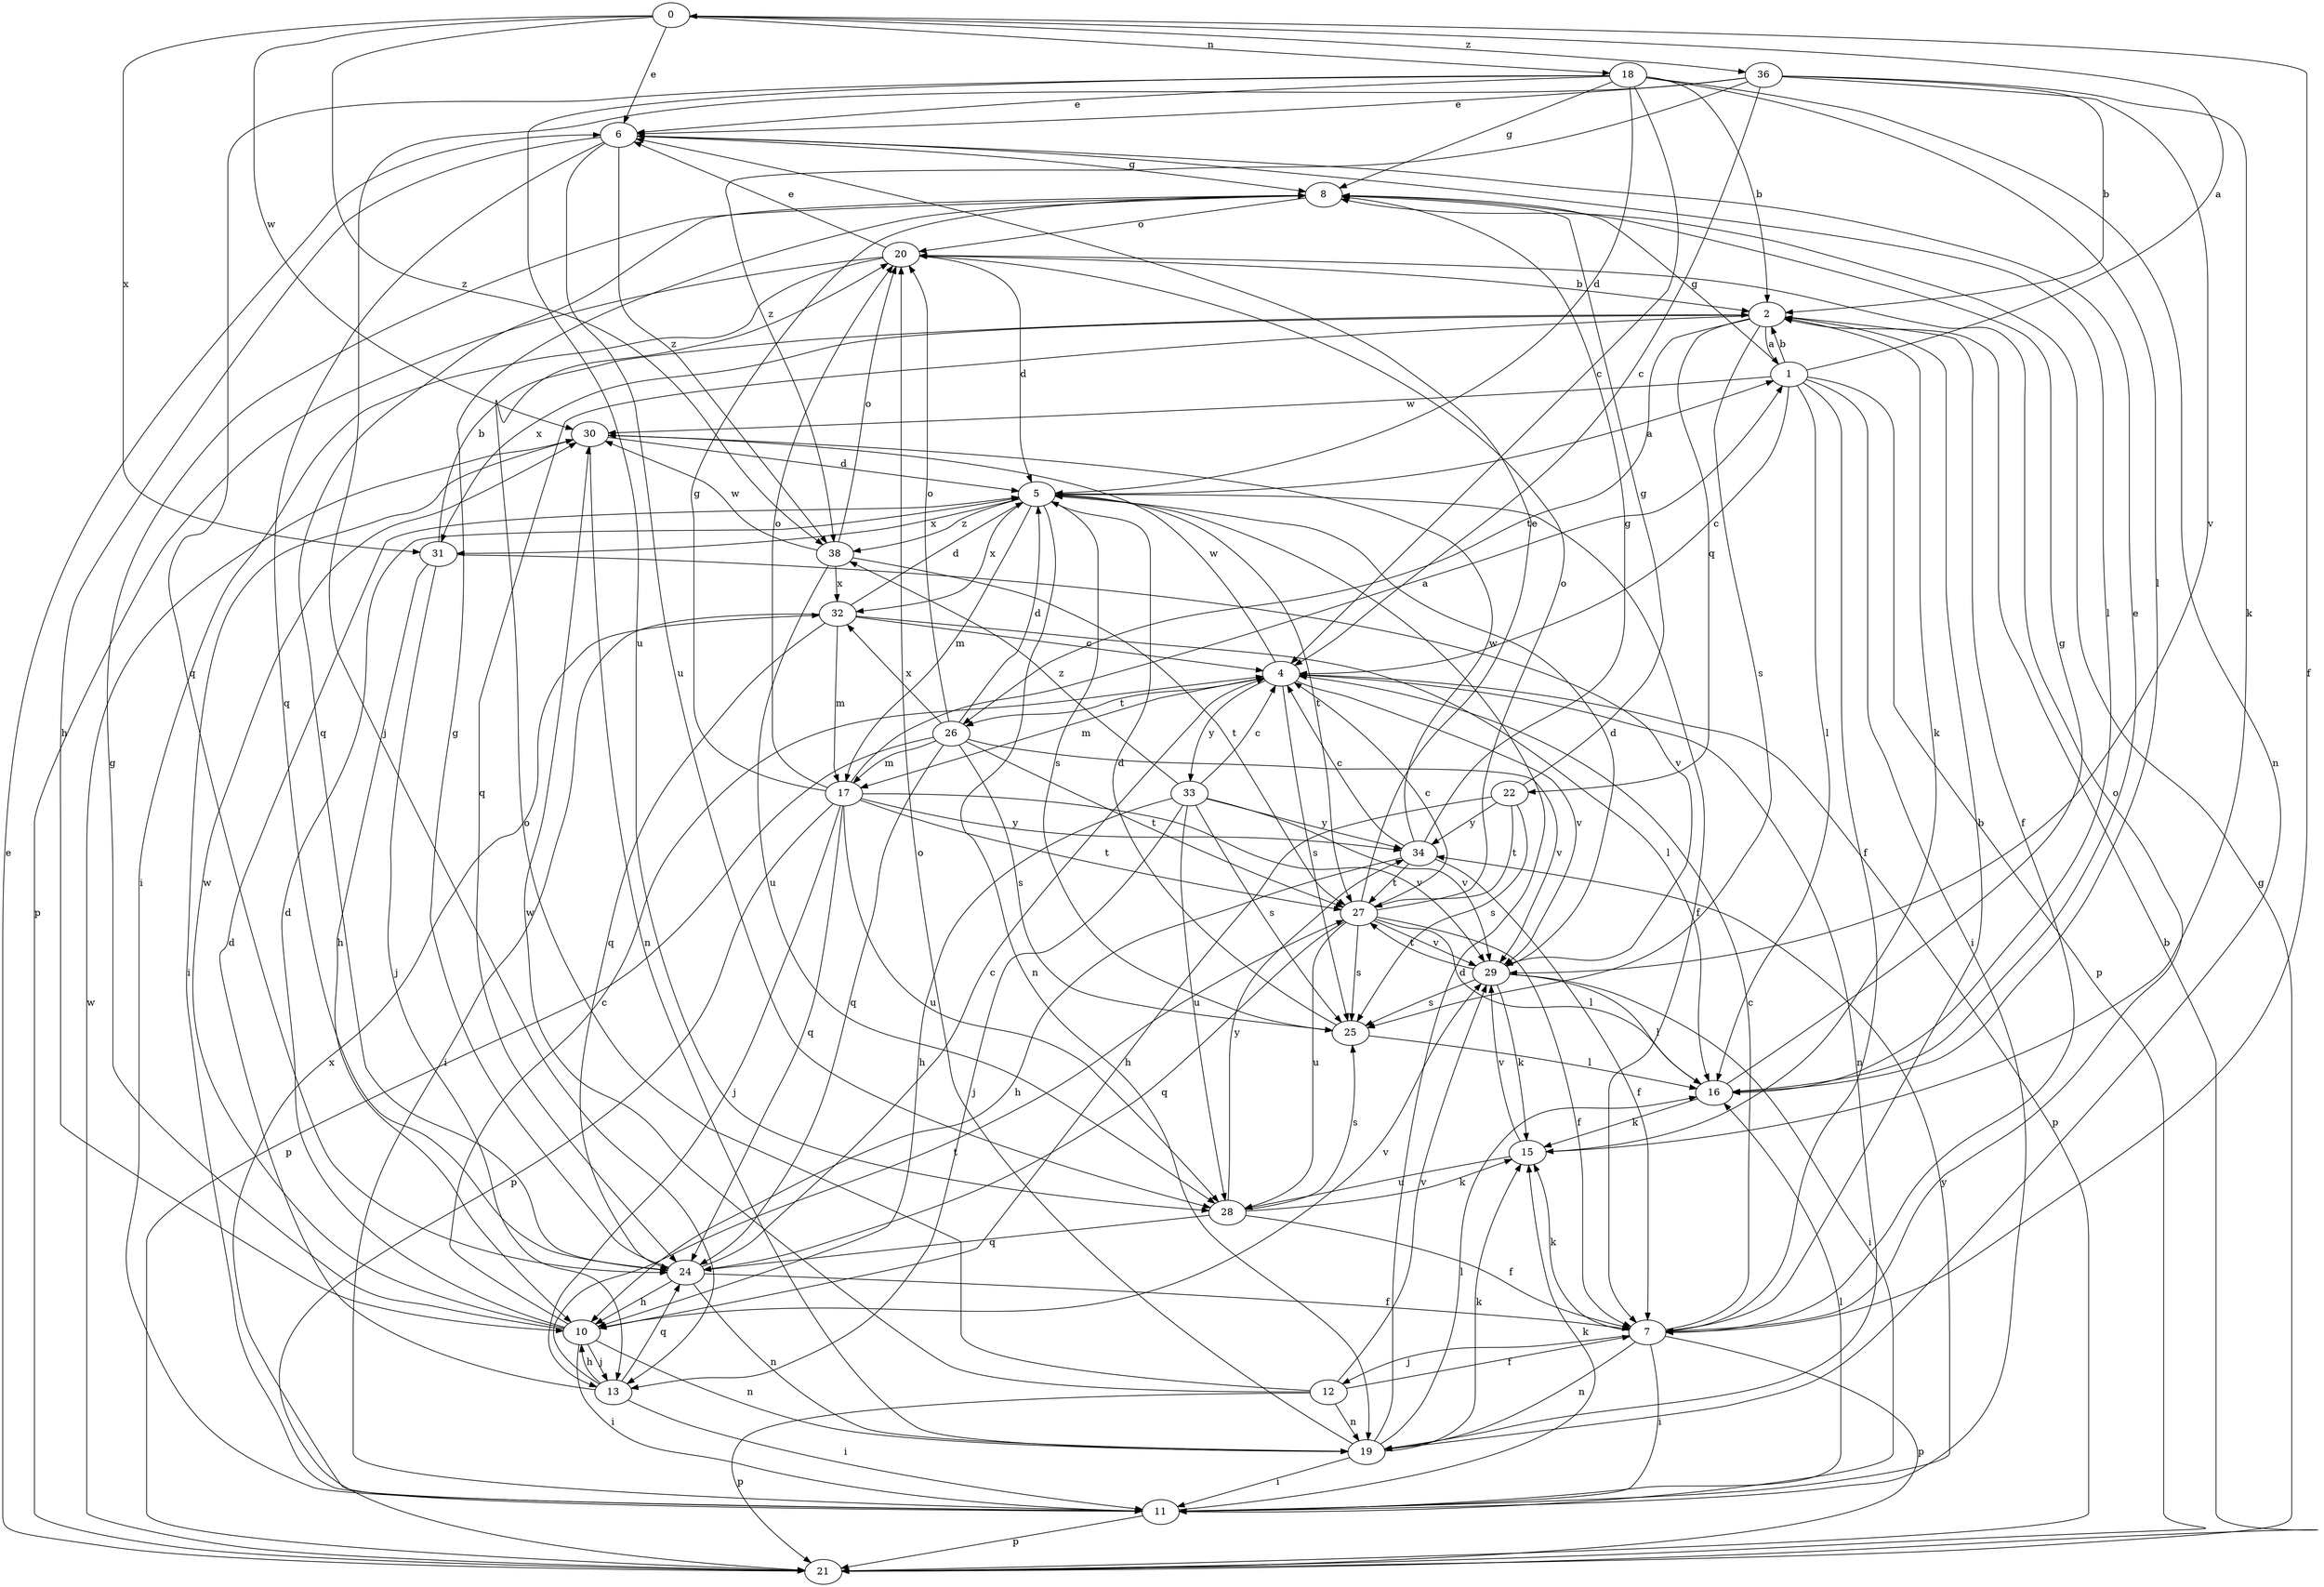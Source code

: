 strict digraph  {
0;
1;
2;
4;
5;
6;
7;
8;
10;
11;
12;
13;
15;
16;
17;
18;
19;
20;
21;
22;
24;
25;
26;
27;
28;
29;
30;
31;
32;
33;
34;
36;
38;
0 -> 6  [label=e];
0 -> 7  [label=f];
0 -> 18  [label=n];
0 -> 30  [label=w];
0 -> 31  [label=x];
0 -> 36  [label=z];
0 -> 38  [label=z];
1 -> 0  [label=a];
1 -> 2  [label=b];
1 -> 4  [label=c];
1 -> 7  [label=f];
1 -> 8  [label=g];
1 -> 11  [label=i];
1 -> 16  [label=l];
1 -> 21  [label=p];
1 -> 30  [label=w];
2 -> 1  [label=a];
2 -> 7  [label=f];
2 -> 15  [label=k];
2 -> 22  [label=q];
2 -> 24  [label=q];
2 -> 25  [label=s];
2 -> 26  [label=t];
2 -> 31  [label=x];
4 -> 17  [label=m];
4 -> 19  [label=n];
4 -> 21  [label=p];
4 -> 25  [label=s];
4 -> 26  [label=t];
4 -> 29  [label=v];
4 -> 30  [label=w];
4 -> 33  [label=y];
5 -> 1  [label=a];
5 -> 7  [label=f];
5 -> 17  [label=m];
5 -> 19  [label=n];
5 -> 25  [label=s];
5 -> 27  [label=t];
5 -> 31  [label=x];
5 -> 32  [label=x];
5 -> 38  [label=z];
6 -> 8  [label=g];
6 -> 10  [label=h];
6 -> 16  [label=l];
6 -> 24  [label=q];
6 -> 28  [label=u];
6 -> 38  [label=z];
7 -> 2  [label=b];
7 -> 4  [label=c];
7 -> 11  [label=i];
7 -> 12  [label=j];
7 -> 15  [label=k];
7 -> 19  [label=n];
7 -> 20  [label=o];
7 -> 21  [label=p];
8 -> 20  [label=o];
8 -> 24  [label=q];
10 -> 4  [label=c];
10 -> 5  [label=d];
10 -> 8  [label=g];
10 -> 11  [label=i];
10 -> 13  [label=j];
10 -> 19  [label=n];
10 -> 29  [label=v];
10 -> 30  [label=w];
11 -> 15  [label=k];
11 -> 16  [label=l];
11 -> 21  [label=p];
11 -> 32  [label=x];
11 -> 34  [label=y];
12 -> 7  [label=f];
12 -> 19  [label=n];
12 -> 20  [label=o];
12 -> 21  [label=p];
12 -> 29  [label=v];
12 -> 30  [label=w];
13 -> 5  [label=d];
13 -> 10  [label=h];
13 -> 11  [label=i];
13 -> 24  [label=q];
13 -> 27  [label=t];
15 -> 28  [label=u];
15 -> 29  [label=v];
16 -> 6  [label=e];
16 -> 8  [label=g];
16 -> 15  [label=k];
17 -> 1  [label=a];
17 -> 8  [label=g];
17 -> 13  [label=j];
17 -> 20  [label=o];
17 -> 21  [label=p];
17 -> 24  [label=q];
17 -> 27  [label=t];
17 -> 28  [label=u];
17 -> 29  [label=v];
17 -> 34  [label=y];
18 -> 2  [label=b];
18 -> 4  [label=c];
18 -> 5  [label=d];
18 -> 6  [label=e];
18 -> 8  [label=g];
18 -> 16  [label=l];
18 -> 19  [label=n];
18 -> 24  [label=q];
18 -> 28  [label=u];
19 -> 5  [label=d];
19 -> 11  [label=i];
19 -> 15  [label=k];
19 -> 16  [label=l];
19 -> 20  [label=o];
20 -> 2  [label=b];
20 -> 5  [label=d];
20 -> 6  [label=e];
20 -> 11  [label=i];
20 -> 21  [label=p];
21 -> 2  [label=b];
21 -> 6  [label=e];
21 -> 8  [label=g];
21 -> 30  [label=w];
22 -> 8  [label=g];
22 -> 10  [label=h];
22 -> 25  [label=s];
22 -> 27  [label=t];
22 -> 34  [label=y];
24 -> 4  [label=c];
24 -> 7  [label=f];
24 -> 8  [label=g];
24 -> 10  [label=h];
24 -> 19  [label=n];
25 -> 5  [label=d];
25 -> 16  [label=l];
26 -> 5  [label=d];
26 -> 17  [label=m];
26 -> 20  [label=o];
26 -> 21  [label=p];
26 -> 24  [label=q];
26 -> 25  [label=s];
26 -> 27  [label=t];
26 -> 29  [label=v];
26 -> 32  [label=x];
27 -> 4  [label=c];
27 -> 6  [label=e];
27 -> 7  [label=f];
27 -> 16  [label=l];
27 -> 20  [label=o];
27 -> 24  [label=q];
27 -> 25  [label=s];
27 -> 28  [label=u];
27 -> 29  [label=v];
28 -> 7  [label=f];
28 -> 15  [label=k];
28 -> 24  [label=q];
28 -> 25  [label=s];
28 -> 34  [label=y];
29 -> 5  [label=d];
29 -> 11  [label=i];
29 -> 15  [label=k];
29 -> 16  [label=l];
29 -> 25  [label=s];
29 -> 27  [label=t];
30 -> 5  [label=d];
30 -> 11  [label=i];
30 -> 19  [label=n];
31 -> 2  [label=b];
31 -> 10  [label=h];
31 -> 13  [label=j];
31 -> 29  [label=v];
32 -> 4  [label=c];
32 -> 5  [label=d];
32 -> 11  [label=i];
32 -> 16  [label=l];
32 -> 17  [label=m];
32 -> 24  [label=q];
33 -> 4  [label=c];
33 -> 10  [label=h];
33 -> 13  [label=j];
33 -> 25  [label=s];
33 -> 28  [label=u];
33 -> 29  [label=v];
33 -> 34  [label=y];
33 -> 38  [label=z];
34 -> 4  [label=c];
34 -> 7  [label=f];
34 -> 8  [label=g];
34 -> 10  [label=h];
34 -> 27  [label=t];
34 -> 30  [label=w];
36 -> 2  [label=b];
36 -> 4  [label=c];
36 -> 6  [label=e];
36 -> 13  [label=j];
36 -> 15  [label=k];
36 -> 29  [label=v];
36 -> 38  [label=z];
38 -> 20  [label=o];
38 -> 27  [label=t];
38 -> 28  [label=u];
38 -> 30  [label=w];
38 -> 32  [label=x];
}
